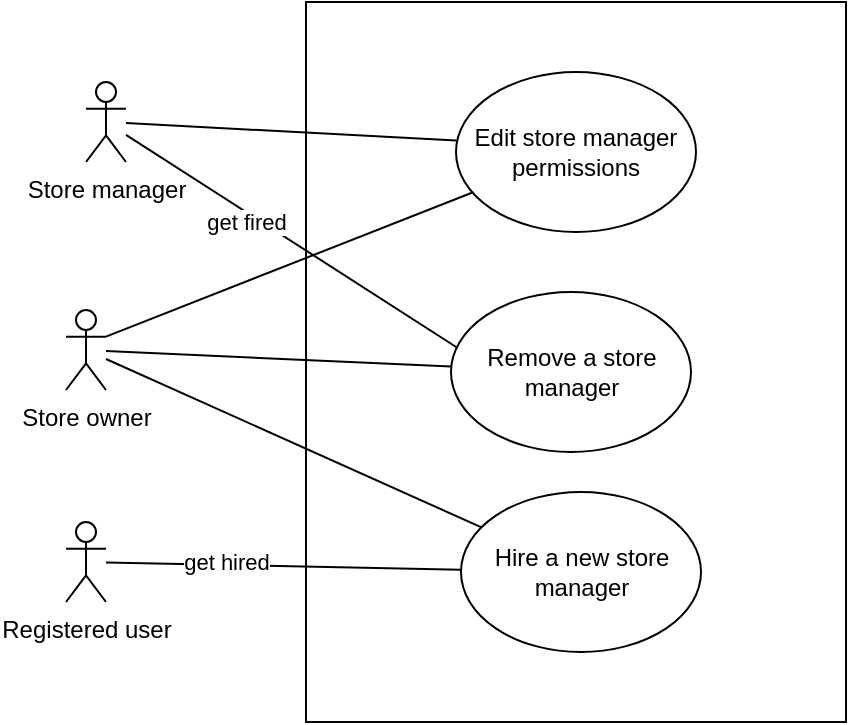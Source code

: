 <mxfile version="14.4.9" type="device"><diagram id="qZKFkucmpmeDGpniPRAu" name="Page-1"><mxGraphModel dx="1065" dy="483" grid="1" gridSize="10" guides="1" tooltips="1" connect="1" arrows="1" fold="1" page="1" pageScale="1" pageWidth="583" pageHeight="827" math="0" shadow="0"><root><mxCell id="0"/><mxCell id="1" parent="0"/><mxCell id="3cX4u6AA-ZXMa9I2iV6F-1" value="" style="rounded=0;whiteSpace=wrap;html=1;" vertex="1" parent="1"><mxGeometry x="440" y="220" width="270" height="360" as="geometry"/></mxCell><mxCell id="3cX4u6AA-ZXMa9I2iV6F-3" value="Store owner" style="shape=umlActor;verticalLabelPosition=bottom;verticalAlign=top;html=1;outlineConnect=0;" vertex="1" parent="1"><mxGeometry x="320" y="374" width="20" height="40" as="geometry"/></mxCell><mxCell id="3cX4u6AA-ZXMa9I2iV6F-4" value="Registered user" style="shape=umlActor;verticalLabelPosition=bottom;verticalAlign=top;html=1;outlineConnect=0;" vertex="1" parent="1"><mxGeometry x="320" y="480" width="20" height="40" as="geometry"/></mxCell><mxCell id="3cX4u6AA-ZXMa9I2iV6F-5" value="Hire a new store manager" style="ellipse;whiteSpace=wrap;html=1;" vertex="1" parent="1"><mxGeometry x="517.5" y="465" width="120" height="80" as="geometry"/></mxCell><mxCell id="3cX4u6AA-ZXMa9I2iV6F-6" value="" style="endArrow=none;html=1;" edge="1" parent="1" source="3cX4u6AA-ZXMa9I2iV6F-3" target="3cX4u6AA-ZXMa9I2iV6F-5"><mxGeometry width="50" height="50" relative="1" as="geometry"><mxPoint x="580" y="490" as="sourcePoint"/><mxPoint x="630" y="440" as="targetPoint"/></mxGeometry></mxCell><mxCell id="3cX4u6AA-ZXMa9I2iV6F-8" value="Store manager&lt;br&gt;" style="shape=umlActor;verticalLabelPosition=bottom;verticalAlign=top;html=1;outlineConnect=0;" vertex="1" parent="1"><mxGeometry x="330" y="260" width="20" height="40" as="geometry"/></mxCell><mxCell id="3cX4u6AA-ZXMa9I2iV6F-9" value="Remove a store manager" style="ellipse;whiteSpace=wrap;html=1;" vertex="1" parent="1"><mxGeometry x="512.5" y="365" width="120" height="80" as="geometry"/></mxCell><mxCell id="3cX4u6AA-ZXMa9I2iV6F-10" value="" style="endArrow=none;html=1;" edge="1" parent="1" source="3cX4u6AA-ZXMa9I2iV6F-9" target="3cX4u6AA-ZXMa9I2iV6F-3"><mxGeometry width="50" height="50" relative="1" as="geometry"><mxPoint x="540" y="390" as="sourcePoint"/><mxPoint x="590" y="340" as="targetPoint"/></mxGeometry></mxCell><mxCell id="3cX4u6AA-ZXMa9I2iV6F-11" value="get fired" style="endArrow=none;html=1;exitX=0.028;exitY=0.35;exitDx=0;exitDy=0;exitPerimeter=0;" edge="1" parent="1" source="3cX4u6AA-ZXMa9I2iV6F-9" target="3cX4u6AA-ZXMa9I2iV6F-8"><mxGeometry x="0.249" y="4" width="50" height="50" relative="1" as="geometry"><mxPoint x="520" y="400" as="sourcePoint"/><mxPoint x="340" y="400" as="targetPoint"/><mxPoint as="offset"/></mxGeometry></mxCell><mxCell id="3cX4u6AA-ZXMa9I2iV6F-12" value="Edit store manager permissions" style="ellipse;whiteSpace=wrap;html=1;" vertex="1" parent="1"><mxGeometry x="515" y="255" width="120" height="80" as="geometry"/></mxCell><mxCell id="3cX4u6AA-ZXMa9I2iV6F-13" value="" style="endArrow=none;html=1;entryX=1;entryY=0.333;entryDx=0;entryDy=0;entryPerimeter=0;" edge="1" parent="1" source="3cX4u6AA-ZXMa9I2iV6F-12" target="3cX4u6AA-ZXMa9I2iV6F-3"><mxGeometry width="50" height="50" relative="1" as="geometry"><mxPoint x="520" y="400" as="sourcePoint"/><mxPoint x="340" y="400" as="targetPoint"/></mxGeometry></mxCell><mxCell id="3cX4u6AA-ZXMa9I2iV6F-14" value="" style="endArrow=none;html=1;exitX=0.001;exitY=0.428;exitDx=0;exitDy=0;exitPerimeter=0;" edge="1" parent="1" source="3cX4u6AA-ZXMa9I2iV6F-12" target="3cX4u6AA-ZXMa9I2iV6F-8"><mxGeometry width="50" height="50" relative="1" as="geometry"><mxPoint x="530" y="410" as="sourcePoint"/><mxPoint x="350" y="410" as="targetPoint"/></mxGeometry></mxCell><mxCell id="3cX4u6AA-ZXMa9I2iV6F-15" value="get hired" style="endArrow=none;html=1;" edge="1" parent="1" source="3cX4u6AA-ZXMa9I2iV6F-5" target="3cX4u6AA-ZXMa9I2iV6F-4"><mxGeometry x="0.324" y="-1" width="50" height="50" relative="1" as="geometry"><mxPoint x="540" y="450" as="sourcePoint"/><mxPoint x="590" y="400" as="targetPoint"/><mxPoint as="offset"/></mxGeometry></mxCell></root></mxGraphModel></diagram></mxfile>